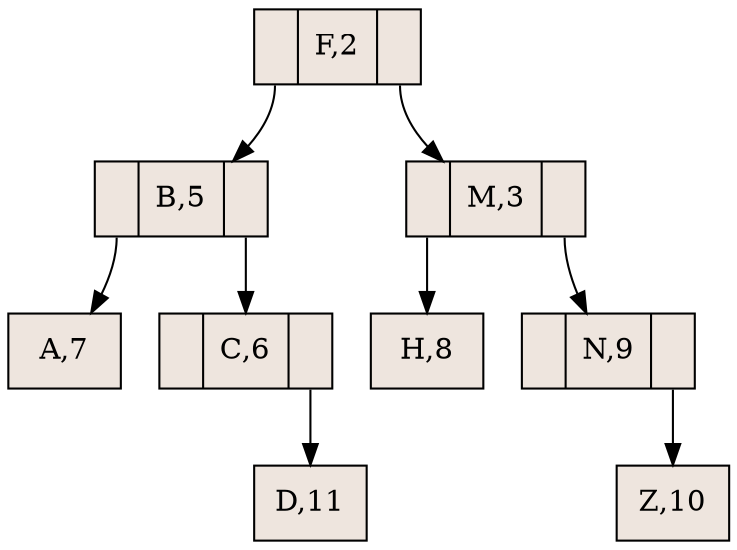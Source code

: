 digraph grafica{
 rankdir=TB;
node [
shape =record, fillcolor=seashell2, style =filled, ];
"nodo1"
[ label="<C0>| F,2|<C1>"];
"nodo3"
[ label="<C0>| B,5|<C1>"];
"nodo5"
[ label=" A,7"];
nodo3:C0->nodo5
"nodo4"
[ label="<C0>| C,6|<C1>"];
"nodo10"
[ label=" D,11"];
nodo4:C1->nodo10
nodo3:C1->nodo4
nodo1:C0->nodo3
"nodo2"
[ label="<C0>| M,3|<C1>"];
"nodo6"
[ label=" H,8"];
nodo2:C0->nodo6
"nodo8"
[ label="<C0>| N,9|<C1>"];
"nodo9"
[ label=" Z,10"];
nodo8:C1->nodo9
nodo2:C1->nodo8
nodo1:C1->nodo2
}